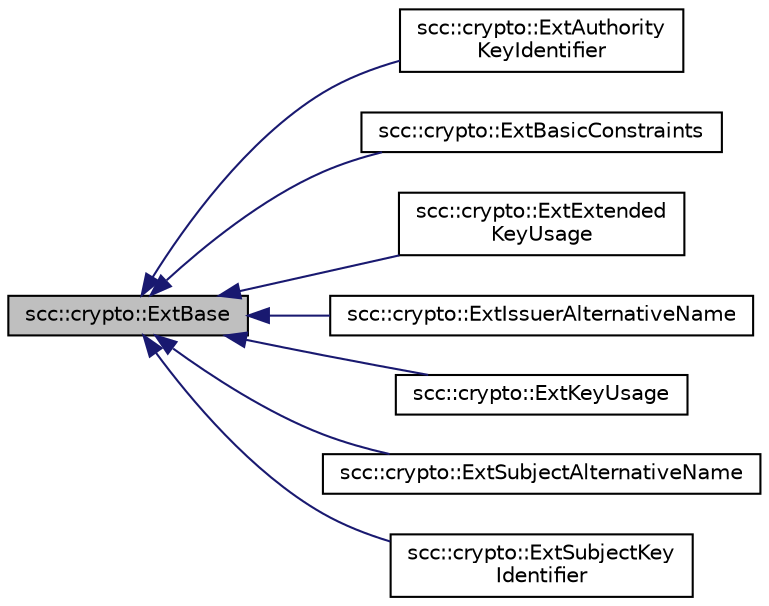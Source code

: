 digraph "scc::crypto::ExtBase"
{
 // LATEX_PDF_SIZE
  edge [fontname="Helvetica",fontsize="10",labelfontname="Helvetica",labelfontsize="10"];
  node [fontname="Helvetica",fontsize="10",shape=record];
  rankdir="LR";
  Node1 [label="scc::crypto::ExtBase",height=0.2,width=0.4,color="black", fillcolor="grey75", style="filled", fontcolor="black",tooltip="X.509 extensions."];
  Node1 -> Node2 [dir="back",color="midnightblue",fontsize="10",style="solid",fontname="Helvetica"];
  Node2 [label="scc::crypto::ExtAuthority\lKeyIdentifier",height=0.2,width=0.4,color="black", fillcolor="white", style="filled",URL="$db/d35/structscc_1_1crypto_1_1ExtAuthorityKeyIdentifier.html",tooltip="Authority key identifier."];
  Node1 -> Node3 [dir="back",color="midnightblue",fontsize="10",style="solid",fontname="Helvetica"];
  Node3 [label="scc::crypto::ExtBasicConstraints",height=0.2,width=0.4,color="black", fillcolor="white", style="filled",URL="$d4/d08/structscc_1_1crypto_1_1ExtBasicConstraints.html",tooltip="Basic constraints."];
  Node1 -> Node4 [dir="back",color="midnightblue",fontsize="10",style="solid",fontname="Helvetica"];
  Node4 [label="scc::crypto::ExtExtended\lKeyUsage",height=0.2,width=0.4,color="black", fillcolor="white", style="filled",URL="$dd/d65/structscc_1_1crypto_1_1ExtExtendedKeyUsage.html",tooltip="Extended key usage."];
  Node1 -> Node5 [dir="back",color="midnightblue",fontsize="10",style="solid",fontname="Helvetica"];
  Node5 [label="scc::crypto::ExtIssuerAlternativeName",height=0.2,width=0.4,color="black", fillcolor="white", style="filled",URL="$dd/d1e/structscc_1_1crypto_1_1ExtIssuerAlternativeName.html",tooltip="Issuer alternative name."];
  Node1 -> Node6 [dir="back",color="midnightblue",fontsize="10",style="solid",fontname="Helvetica"];
  Node6 [label="scc::crypto::ExtKeyUsage",height=0.2,width=0.4,color="black", fillcolor="white", style="filled",URL="$d0/dca/structscc_1_1crypto_1_1ExtKeyUsage.html",tooltip="Key usage."];
  Node1 -> Node7 [dir="back",color="midnightblue",fontsize="10",style="solid",fontname="Helvetica"];
  Node7 [label="scc::crypto::ExtSubjectAlternativeName",height=0.2,width=0.4,color="black", fillcolor="white", style="filled",URL="$d8/d7f/structscc_1_1crypto_1_1ExtSubjectAlternativeName.html",tooltip="Subject alternative name."];
  Node1 -> Node8 [dir="back",color="midnightblue",fontsize="10",style="solid",fontname="Helvetica"];
  Node8 [label="scc::crypto::ExtSubjectKey\lIdentifier",height=0.2,width=0.4,color="black", fillcolor="white", style="filled",URL="$d6/da6/structscc_1_1crypto_1_1ExtSubjectKeyIdentifier.html",tooltip="Subject key identifier."];
}
